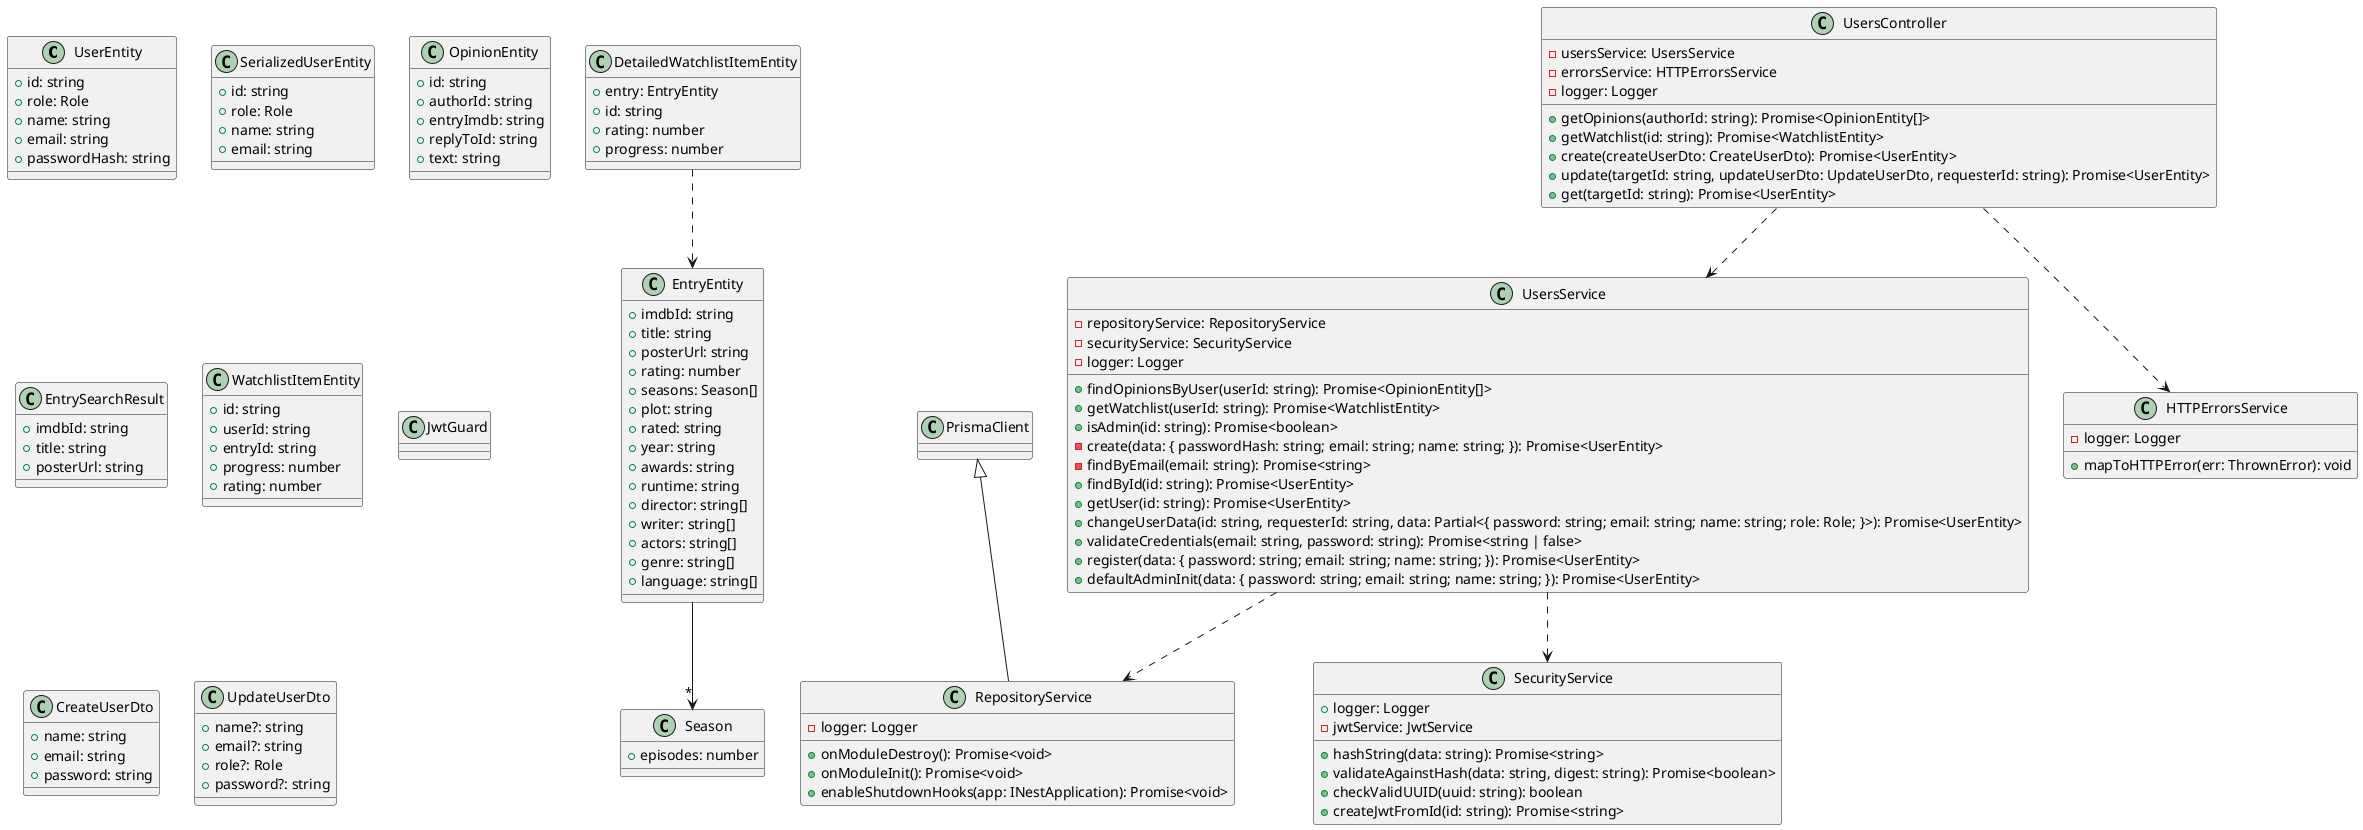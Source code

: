 @startuml
class UserEntity {
    +id: string
    +role: Role
    +name: string
    +email: string
    +passwordHash: string
}
class SerializedUserEntity {
    +id: string
    +role: Role
    +name: string
    +email: string
}
class OpinionEntity {
    +id: string
    +authorId: string
    +entryImdb: string
    +replyToId: string
    +text: string
}
class EntryEntity {
    +imdbId: string
    +title: string
    +posterUrl: string
    +rating: number
    +seasons: Season[]
    +plot: string
    +rated: string
    +year: string
    +awards: string
    +runtime: string
    +director: string[]
    +writer: string[]
    +actors: string[]
    +genre: string[]
    +language: string[]
}
class Season {
    +episodes: number
}
class EntrySearchResult {
    +imdbId: string
    +title: string
    +posterUrl: string
}
class DetailedWatchlistItemEntity {
    +entry: EntryEntity
    +id: string
    +rating: number
    +progress: number
}
class WatchlistItemEntity {
    +id: string
    +userId: string
    +entryId: string
    +progress: number
    +rating: number
}
class RepositoryService extends PrismaClient {
    -logger: Logger
    +onModuleDestroy(): Promise<void>
    +onModuleInit(): Promise<void>
    +enableShutdownHooks(app: INestApplication): Promise<void>
}
class SecurityService {
    +logger: Logger
    -jwtService: JwtService
    +hashString(data: string): Promise<string>
    +validateAgainstHash(data: string, digest: string): Promise<boolean>
    +checkValidUUID(uuid: string): boolean
    +createJwtFromId(id: string): Promise<string>
}
class UsersService {
    -repositoryService: RepositoryService
    -securityService: SecurityService
    -logger: Logger
    +findOpinionsByUser(userId: string): Promise<OpinionEntity[]>
    +getWatchlist(userId: string): Promise<WatchlistEntity>
    +isAdmin(id: string): Promise<boolean>
    -create(data: { passwordHash: string; email: string; name: string; }): Promise<UserEntity>
    -findByEmail(email: string): Promise<string>
    +findById(id: string): Promise<UserEntity>
    +getUser(id: string): Promise<UserEntity>
    +changeUserData(id: string, requesterId: string, data: Partial<{ password: string; email: string; name: string; role: Role; }>): Promise<UserEntity>
    +validateCredentials(email: string, password: string): Promise<string | false>
    +register(data: { password: string; email: string; name: string; }): Promise<UserEntity>
    +defaultAdminInit(data: { password: string; email: string; name: string; }): Promise<UserEntity>
}
class JwtGuard
class HTTPErrorsService {
    -logger: Logger
    +mapToHTTPError(err: ThrownError): void
}
class CreateUserDto {
    +name: string
    +email: string
    +password: string
}
class UpdateUserDto {
    +name?: string
    +email?: string
    +role?: Role
    +password?: string
}
class UsersController {
    -usersService: UsersService
    -errorsService: HTTPErrorsService
    -logger: Logger
    +getOpinions(authorId: string): Promise<OpinionEntity[]>
    +getWatchlist(id: string): Promise<WatchlistEntity>
    +create(createUserDto: CreateUserDto): Promise<UserEntity>
    +update(targetId: string, updateUserDto: UpdateUserDto, requesterId: string): Promise<UserEntity>
    +get(targetId: string): Promise<UserEntity>
}
EntryEntity --> "*" Season
DetailedWatchlistItemEntity ..> EntryEntity
UsersService ..> RepositoryService
UsersService ..> SecurityService
UsersController ..> UsersService
UsersController ..> HTTPErrorsService
@enduml